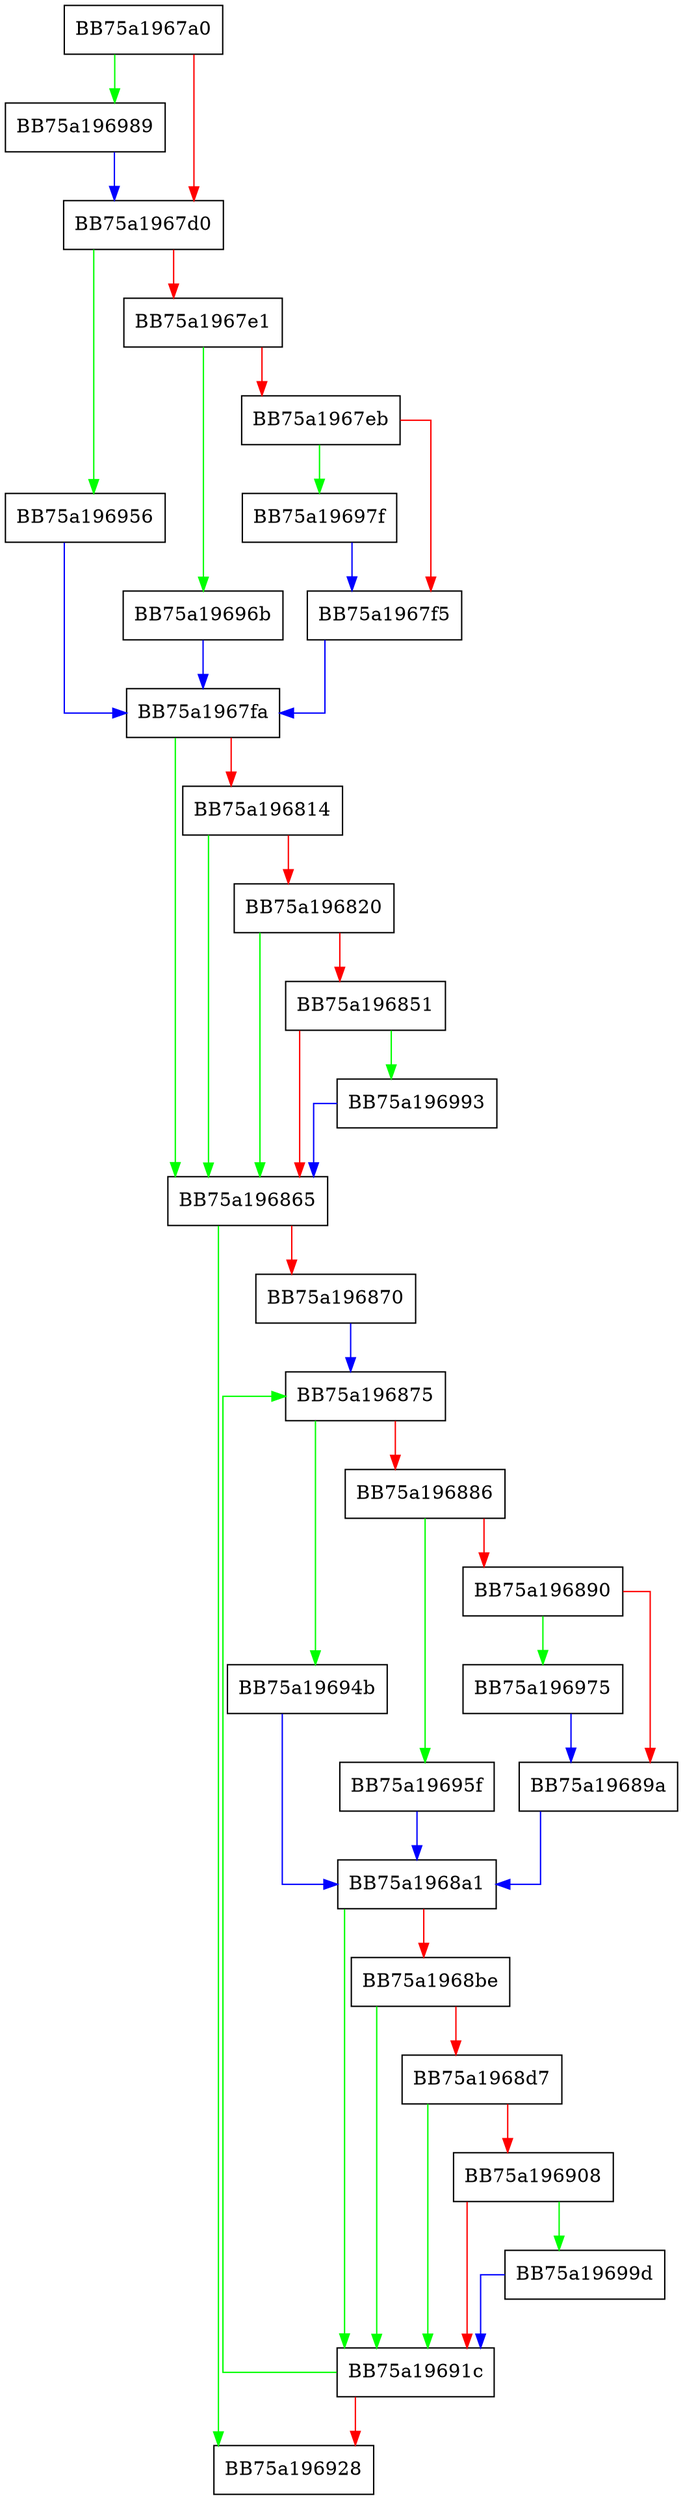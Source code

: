 digraph DecodeParams {
  node [shape="box"];
  graph [splines=ortho];
  BB75a1967a0 -> BB75a196989 [color="green"];
  BB75a1967a0 -> BB75a1967d0 [color="red"];
  BB75a1967d0 -> BB75a196956 [color="green"];
  BB75a1967d0 -> BB75a1967e1 [color="red"];
  BB75a1967e1 -> BB75a19696b [color="green"];
  BB75a1967e1 -> BB75a1967eb [color="red"];
  BB75a1967eb -> BB75a19697f [color="green"];
  BB75a1967eb -> BB75a1967f5 [color="red"];
  BB75a1967f5 -> BB75a1967fa [color="blue"];
  BB75a1967fa -> BB75a196865 [color="green"];
  BB75a1967fa -> BB75a196814 [color="red"];
  BB75a196814 -> BB75a196865 [color="green"];
  BB75a196814 -> BB75a196820 [color="red"];
  BB75a196820 -> BB75a196865 [color="green"];
  BB75a196820 -> BB75a196851 [color="red"];
  BB75a196851 -> BB75a196993 [color="green"];
  BB75a196851 -> BB75a196865 [color="red"];
  BB75a196865 -> BB75a196928 [color="green"];
  BB75a196865 -> BB75a196870 [color="red"];
  BB75a196870 -> BB75a196875 [color="blue"];
  BB75a196875 -> BB75a19694b [color="green"];
  BB75a196875 -> BB75a196886 [color="red"];
  BB75a196886 -> BB75a19695f [color="green"];
  BB75a196886 -> BB75a196890 [color="red"];
  BB75a196890 -> BB75a196975 [color="green"];
  BB75a196890 -> BB75a19689a [color="red"];
  BB75a19689a -> BB75a1968a1 [color="blue"];
  BB75a1968a1 -> BB75a19691c [color="green"];
  BB75a1968a1 -> BB75a1968be [color="red"];
  BB75a1968be -> BB75a19691c [color="green"];
  BB75a1968be -> BB75a1968d7 [color="red"];
  BB75a1968d7 -> BB75a19691c [color="green"];
  BB75a1968d7 -> BB75a196908 [color="red"];
  BB75a196908 -> BB75a19699d [color="green"];
  BB75a196908 -> BB75a19691c [color="red"];
  BB75a19691c -> BB75a196875 [color="green"];
  BB75a19691c -> BB75a196928 [color="red"];
  BB75a19694b -> BB75a1968a1 [color="blue"];
  BB75a196956 -> BB75a1967fa [color="blue"];
  BB75a19695f -> BB75a1968a1 [color="blue"];
  BB75a19696b -> BB75a1967fa [color="blue"];
  BB75a196975 -> BB75a19689a [color="blue"];
  BB75a19697f -> BB75a1967f5 [color="blue"];
  BB75a196989 -> BB75a1967d0 [color="blue"];
  BB75a196993 -> BB75a196865 [color="blue"];
  BB75a19699d -> BB75a19691c [color="blue"];
}